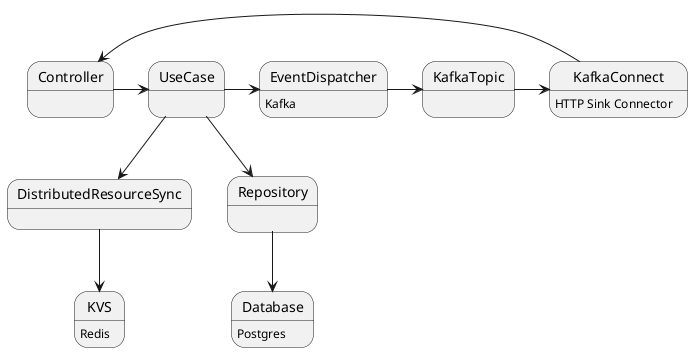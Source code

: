 @startuml arch

Controller -> UseCase
UseCase --> DistributedResourceSync
DistributedResourceSync --> KVS
UseCase --> Repository
Repository --> Database
UseCase -> EventDispatcher
EventDispatcher -> KafkaTopic
KafkaTopic -> KafkaConnect
KafkaConnect -> Controller

Controller:
UseCase:
Repository:
EventDispatcher: Kafka
KafkaTopic:
Database: Postgres
KVS: Redis
KafkaConnect: HTTP Sink Connector

@enduml
